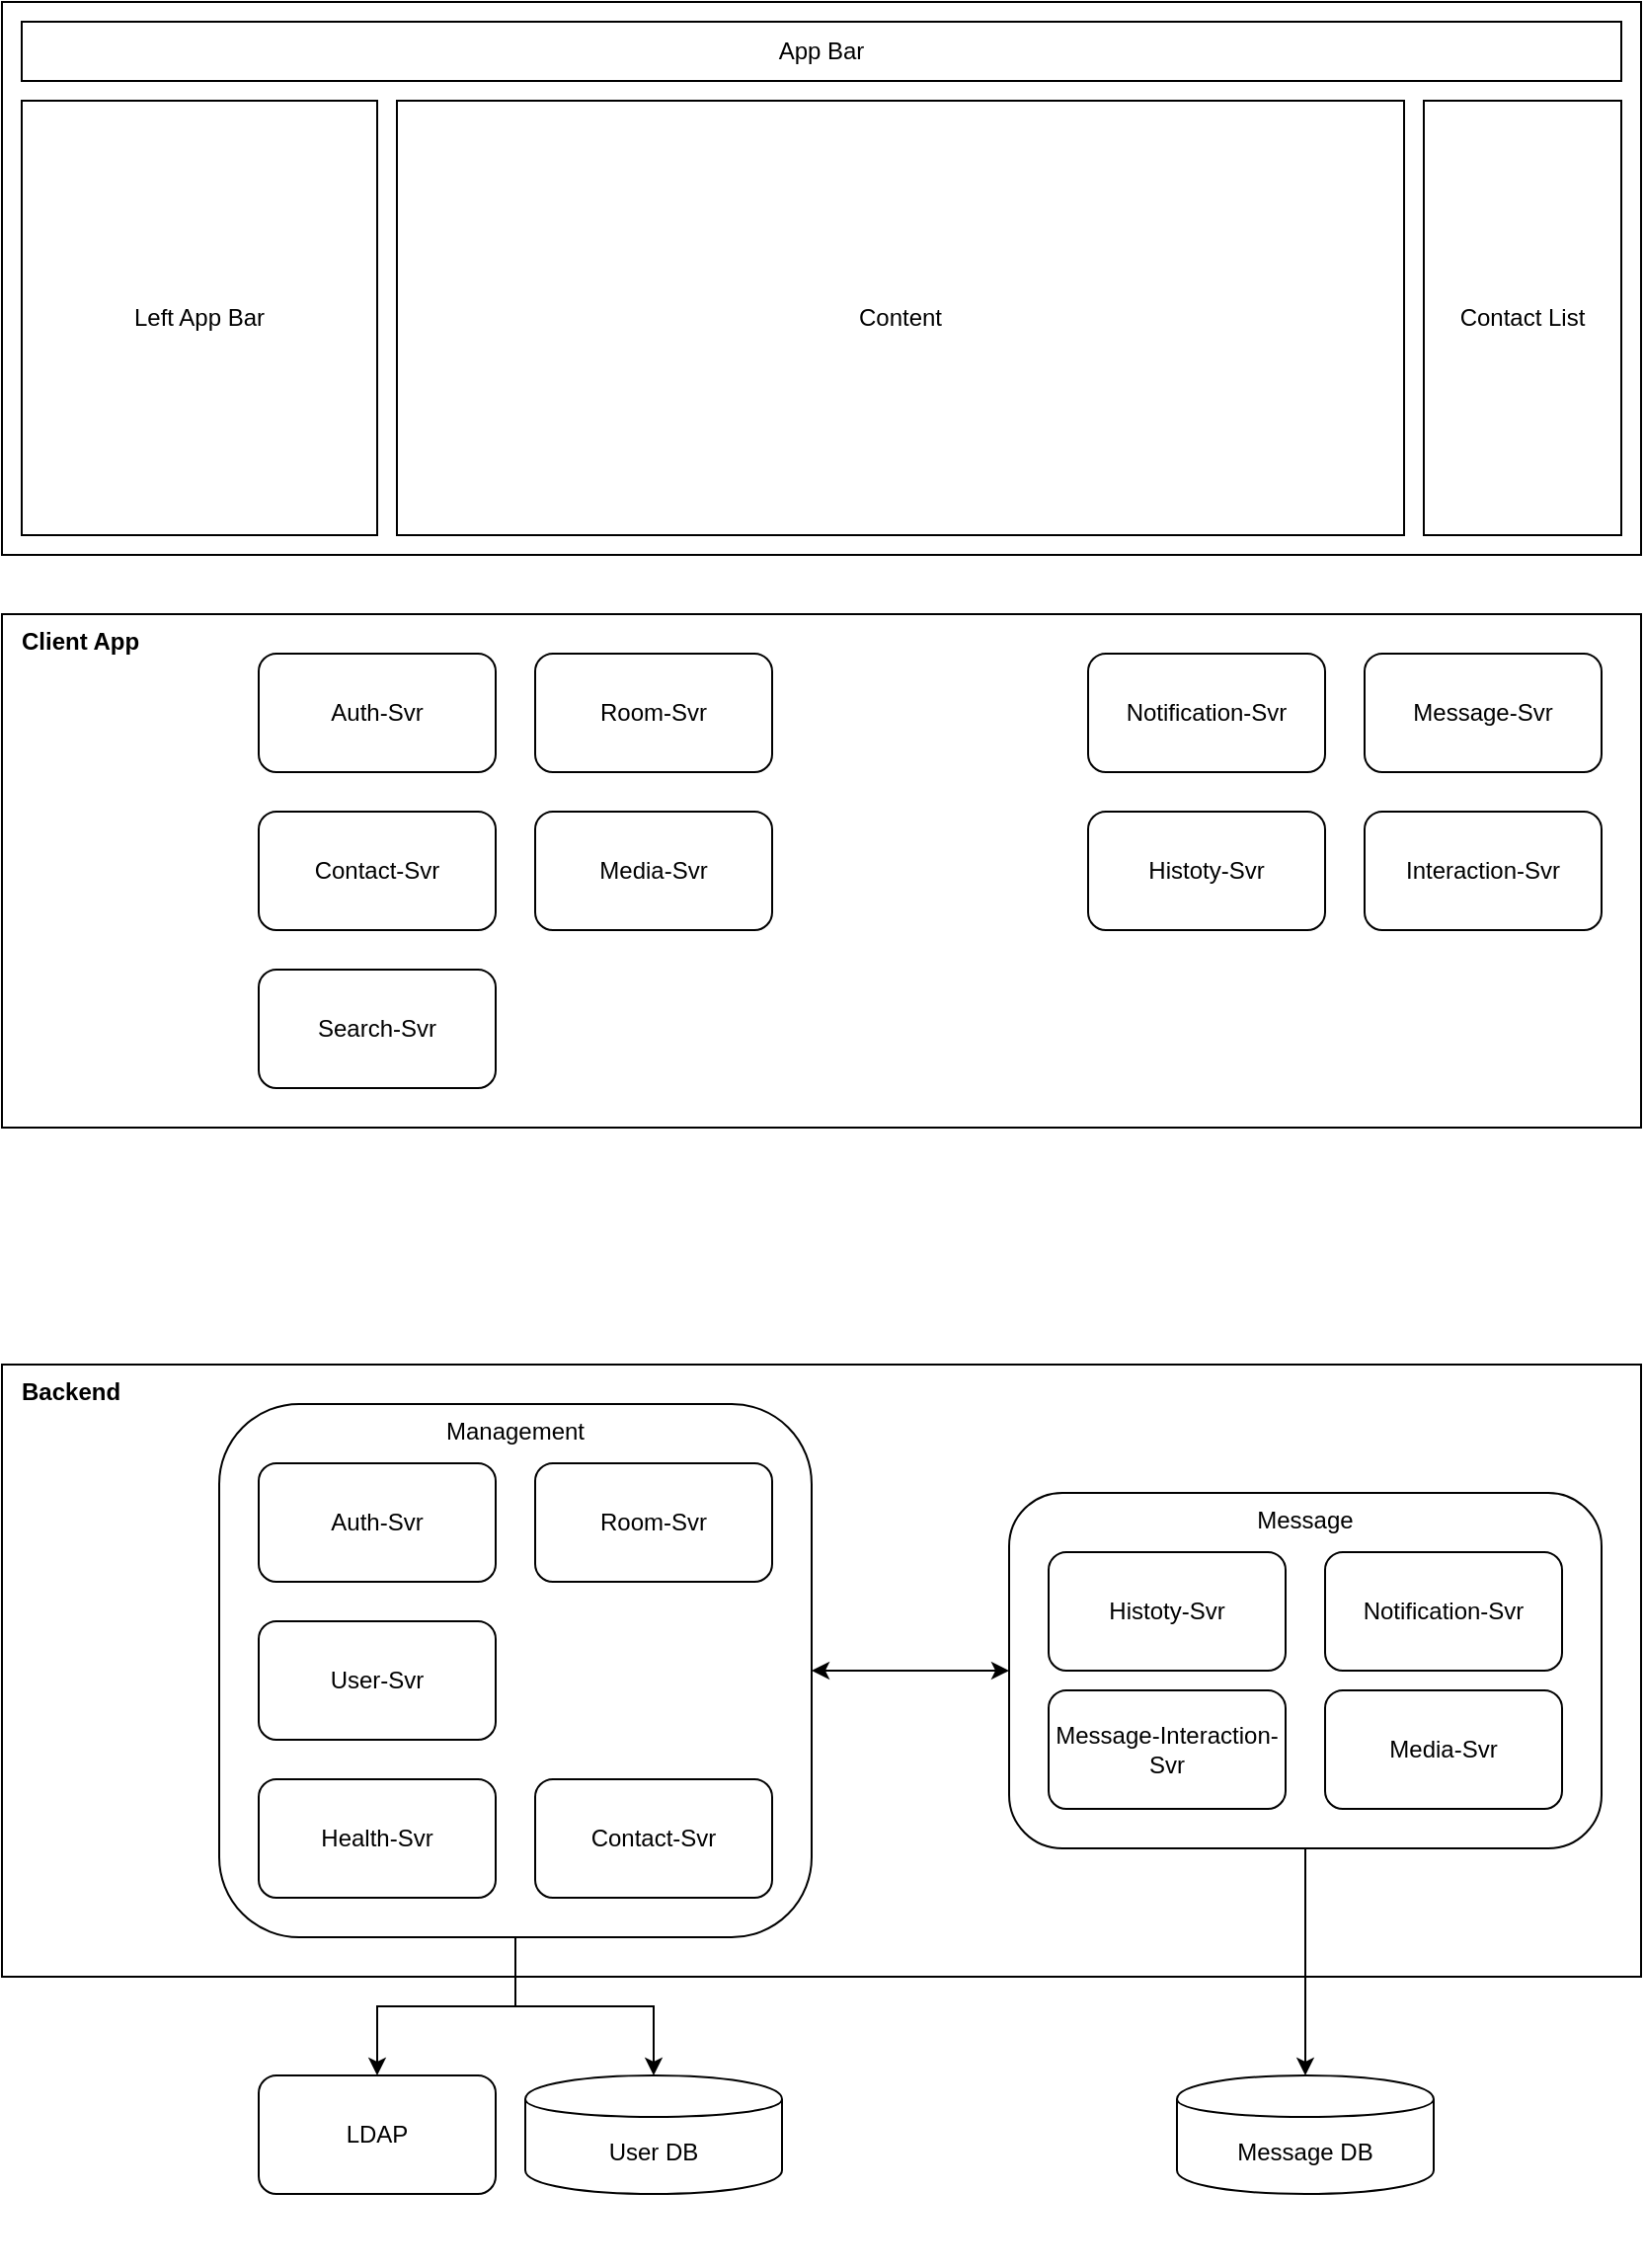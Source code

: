 <mxfile version="13.0.6" type="device" pages="2"><diagram id="_a7hXLP2tatX4rxFVsIF" name="Main"><mxGraphModel dx="1422" dy="804" grid="1" gridSize="10" guides="1" tooltips="1" connect="1" arrows="1" fold="1" page="1" pageScale="1" pageWidth="850" pageHeight="1100" math="0" shadow="0"><root><mxCell id="0"/><mxCell id="1" parent="0"/><mxCell id="Ts5UevPC8l38jzXJLDy1-42" value="Management" style="rounded=1;whiteSpace=wrap;html=1;fillColor=none;align=center;verticalAlign=top;" parent="1" vertex="1"><mxGeometry x="120" y="720" width="300" height="270" as="geometry"/></mxCell><mxCell id="Ts5UevPC8l38jzXJLDy1-14" value="Client App" style="rounded=0;whiteSpace=wrap;fillColor=none;align=left;labelBackgroundColor=none;labelBorderColor=none;html=1;verticalAlign=top;spacingLeft=8;fontStyle=1" parent="1" vertex="1"><mxGeometry x="10" y="320" width="830" height="260" as="geometry"/></mxCell><mxCell id="Ts5UevPC8l38jzXJLDy1-2" value="" style="rounded=0;whiteSpace=wrap;html=1;fillColor=none;" parent="1" vertex="1"><mxGeometry x="10" y="10" width="830" height="280" as="geometry"/></mxCell><mxCell id="Ts5UevPC8l38jzXJLDy1-3" value="App Bar" style="rounded=0;whiteSpace=wrap;html=1;fillColor=none;" parent="1" vertex="1"><mxGeometry x="20" y="20" width="810" height="30" as="geometry"/></mxCell><mxCell id="Ts5UevPC8l38jzXJLDy1-4" value="Left App Bar" style="rounded=0;whiteSpace=wrap;html=1;fillColor=none;" parent="1" vertex="1"><mxGeometry x="20" y="60" width="180" height="220" as="geometry"/></mxCell><mxCell id="Ts5UevPC8l38jzXJLDy1-5" value="Content" style="rounded=0;whiteSpace=wrap;html=1;fillColor=none;" parent="1" vertex="1"><mxGeometry x="210" y="60" width="510" height="220" as="geometry"/></mxCell><mxCell id="Ts5UevPC8l38jzXJLDy1-6" value="Contact List" style="rounded=0;whiteSpace=wrap;html=1;fillColor=none;" parent="1" vertex="1"><mxGeometry x="730" y="60" width="100" height="220" as="geometry"/></mxCell><mxCell id="Ts5UevPC8l38jzXJLDy1-7" value="Contact-Svr" style="rounded=1;whiteSpace=wrap;html=1;fillColor=none;" parent="1" vertex="1"><mxGeometry x="140" y="420" width="120" height="60" as="geometry"/></mxCell><mxCell id="Ts5UevPC8l38jzXJLDy1-8" value="Message-Svr" style="rounded=1;whiteSpace=wrap;html=1;fillColor=none;" parent="1" vertex="1"><mxGeometry x="700" y="340" width="120" height="60" as="geometry"/></mxCell><mxCell id="Ts5UevPC8l38jzXJLDy1-9" value="Search-Svr" style="rounded=1;whiteSpace=wrap;html=1;fillColor=none;" parent="1" vertex="1"><mxGeometry x="140" y="500" width="120" height="60" as="geometry"/></mxCell><mxCell id="Ts5UevPC8l38jzXJLDy1-10" value="Media-Svr" style="rounded=1;whiteSpace=wrap;html=1;fillColor=none;" parent="1" vertex="1"><mxGeometry x="280" y="420" width="120" height="60" as="geometry"/></mxCell><mxCell id="Ts5UevPC8l38jzXJLDy1-12" value="Interaction-Svr" style="rounded=1;whiteSpace=wrap;html=1;fillColor=none;" parent="1" vertex="1"><mxGeometry x="700" y="420" width="120" height="60" as="geometry"/></mxCell><mxCell id="Ts5UevPC8l38jzXJLDy1-13" value="Room-Svr" style="rounded=1;whiteSpace=wrap;html=1;fillColor=none;" parent="1" vertex="1"><mxGeometry x="280" y="340" width="120" height="60" as="geometry"/></mxCell><mxCell id="Ts5UevPC8l38jzXJLDy1-15" value="Backend" style="rounded=0;whiteSpace=wrap;html=1;fillColor=none;align=left;verticalAlign=top;spacingLeft=8;fontStyle=1" parent="1" vertex="1"><mxGeometry x="10" y="700" width="830" height="310" as="geometry"/></mxCell><mxCell id="Ts5UevPC8l38jzXJLDy1-16" value="Notification-Svr" style="rounded=1;whiteSpace=wrap;html=1;fillColor=none;" parent="1" vertex="1"><mxGeometry x="560" y="340" width="120" height="60" as="geometry"/></mxCell><mxCell id="Ts5UevPC8l38jzXJLDy1-17" value="Histoty-Svr" style="rounded=1;whiteSpace=wrap;html=1;fillColor=none;" parent="1" vertex="1"><mxGeometry x="560" y="420" width="120" height="60" as="geometry"/></mxCell><mxCell id="Ts5UevPC8l38jzXJLDy1-19" value="Auth-Svr" style="rounded=1;whiteSpace=wrap;html=1;fillColor=none;" parent="1" vertex="1"><mxGeometry x="140" y="750" width="120" height="60" as="geometry"/></mxCell><mxCell id="Ts5UevPC8l38jzXJLDy1-20" value="Auth-Svr" style="rounded=1;whiteSpace=wrap;html=1;fillColor=none;" parent="1" vertex="1"><mxGeometry x="140" y="340" width="120" height="60" as="geometry"/></mxCell><mxCell id="Ts5UevPC8l38jzXJLDy1-45" style="edgeStyle=orthogonalEdgeStyle;rounded=0;orthogonalLoop=1;jettySize=auto;html=1;" parent="1" source="Ts5UevPC8l38jzXJLDy1-21" target="Ts5UevPC8l38jzXJLDy1-33" edge="1"><mxGeometry relative="1" as="geometry"/></mxCell><mxCell id="Ts5UevPC8l38jzXJLDy1-21" value="Message" style="rounded=1;whiteSpace=wrap;html=1;fillColor=none;align=center;verticalAlign=top;" parent="1" vertex="1"><mxGeometry x="520" y="765" width="300" height="180" as="geometry"/></mxCell><mxCell id="Ts5UevPC8l38jzXJLDy1-22" value="Media-Svr" style="rounded=1;whiteSpace=wrap;html=1;fillColor=none;" parent="1" vertex="1"><mxGeometry x="680" y="865" width="120" height="60" as="geometry"/></mxCell><mxCell id="Ts5UevPC8l38jzXJLDy1-23" value="Message-Interaction-Svr" style="rounded=1;whiteSpace=wrap;html=1;fillColor=none;" parent="1" vertex="1"><mxGeometry x="540" y="865" width="120" height="60" as="geometry"/></mxCell><mxCell id="Ts5UevPC8l38jzXJLDy1-24" value="Notification-Svr" style="rounded=1;whiteSpace=wrap;html=1;fillColor=none;" parent="1" vertex="1"><mxGeometry x="680" y="795" width="120" height="60" as="geometry"/></mxCell><mxCell id="Ts5UevPC8l38jzXJLDy1-25" value="Histoty-Svr" style="rounded=1;whiteSpace=wrap;html=1;fillColor=none;" parent="1" vertex="1"><mxGeometry x="540" y="795" width="120" height="60" as="geometry"/></mxCell><mxCell id="Ts5UevPC8l38jzXJLDy1-26" value="Room-Svr" style="rounded=1;whiteSpace=wrap;html=1;fillColor=none;" parent="1" vertex="1"><mxGeometry x="280" y="750" width="120" height="60" as="geometry"/></mxCell><mxCell id="Ts5UevPC8l38jzXJLDy1-27" value="Contact-Svr" style="rounded=1;whiteSpace=wrap;html=1;fillColor=none;" parent="1" vertex="1"><mxGeometry x="280" y="910" width="120" height="60" as="geometry"/></mxCell><mxCell id="Ts5UevPC8l38jzXJLDy1-29" value="Health-Svr" style="rounded=1;whiteSpace=wrap;html=1;fillColor=none;" parent="1" vertex="1"><mxGeometry x="140" y="910" width="120" height="60" as="geometry"/></mxCell><mxCell id="Ts5UevPC8l38jzXJLDy1-30" value="LDAP" style="rounded=1;whiteSpace=wrap;html=1;labelBackgroundColor=none;fillColor=none;align=center;" parent="1" vertex="1"><mxGeometry x="140" y="1060" width="120" height="60" as="geometry"/></mxCell><mxCell id="Ts5UevPC8l38jzXJLDy1-32" value="User DB" style="shape=cylinder;whiteSpace=wrap;html=1;boundedLbl=1;backgroundOutline=1;labelBackgroundColor=none;fillColor=none;align=center;" parent="1" vertex="1"><mxGeometry x="275" y="1060" width="130" height="60" as="geometry"/></mxCell><mxCell id="Ts5UevPC8l38jzXJLDy1-33" value="Message DB" style="shape=cylinder;whiteSpace=wrap;html=1;boundedLbl=1;backgroundOutline=1;labelBackgroundColor=none;fillColor=none;align=center;" parent="1" vertex="1"><mxGeometry x="605" y="1060" width="130" height="60" as="geometry"/></mxCell><mxCell id="Ts5UevPC8l38jzXJLDy1-34" value="User-Svr" style="rounded=1;whiteSpace=wrap;html=1;fillColor=none;" parent="1" vertex="1"><mxGeometry x="140" y="830" width="120" height="60" as="geometry"/></mxCell><mxCell id="Ts5UevPC8l38jzXJLDy1-39" value="" style="shape=image;verticalLabelPosition=bottom;labelBackgroundColor=#ffffff;verticalAlign=top;aspect=fixed;imageAspect=0;image=https://www.vectorlogo.zone/logos/redis/redis-icon.svg;" parent="1" vertex="1"><mxGeometry x="393" y="1080" width="64" height="64" as="geometry"/></mxCell><mxCell id="Ts5UevPC8l38jzXJLDy1-41" value="" style="shape=image;verticalLabelPosition=bottom;labelBackgroundColor=#ffffff;verticalAlign=top;aspect=fixed;imageAspect=0;image=https://seeklogo.com/images/S/sqlite-logo-5E9F462E6A-seeklogo.com.png;" parent="1" vertex="1"><mxGeometry x="720" y="1107.61" width="110" height="48.77" as="geometry"/></mxCell><mxCell id="Ts5UevPC8l38jzXJLDy1-43" style="edgeStyle=orthogonalEdgeStyle;rounded=0;orthogonalLoop=1;jettySize=auto;html=1;entryX=0.5;entryY=0;entryDx=0;entryDy=0;" parent="1" source="Ts5UevPC8l38jzXJLDy1-42" target="Ts5UevPC8l38jzXJLDy1-30" edge="1"><mxGeometry relative="1" as="geometry"/></mxCell><mxCell id="Ts5UevPC8l38jzXJLDy1-44" style="edgeStyle=orthogonalEdgeStyle;rounded=0;orthogonalLoop=1;jettySize=auto;html=1;" parent="1" source="Ts5UevPC8l38jzXJLDy1-42" target="Ts5UevPC8l38jzXJLDy1-32" edge="1"><mxGeometry relative="1" as="geometry"/></mxCell><mxCell id="Ts5UevPC8l38jzXJLDy1-46" style="edgeStyle=orthogonalEdgeStyle;rounded=0;orthogonalLoop=1;jettySize=auto;html=1;entryX=0;entryY=0.5;entryDx=0;entryDy=0;startArrow=classic;startFill=1;" parent="1" source="Ts5UevPC8l38jzXJLDy1-42" target="Ts5UevPC8l38jzXJLDy1-21" edge="1"><mxGeometry relative="1" as="geometry"/></mxCell><mxCell id="kasoSKM25OEq6BbwSb2g-1" value="" style="shape=image;verticalLabelPosition=bottom;labelBackgroundColor=#ffffff;verticalAlign=top;aspect=fixed;imageAspect=0;image=https://seeklogo.com/images/S/sqlite-logo-5E9F462E6A-seeklogo.com.png;" parent="1" vertex="1"><mxGeometry x="550" y="470.0" width="110" height="48.77" as="geometry"/></mxCell></root></mxGraphModel></diagram><diagram id="2CK3D8UQCAi41nRPj2Kq" name="Data flow"><mxGraphModel dx="2272" dy="1904" grid="1" gridSize="10" guides="1" tooltips="1" connect="1" arrows="1" fold="1" page="1" pageScale="1" pageWidth="850" pageHeight="1100" math="0" shadow="0"><root><mxCell id="EHsfcSJNK3Fd1EbishBU-0"/><mxCell id="EHsfcSJNK3Fd1EbishBU-1" parent="EHsfcSJNK3Fd1EbishBU-0"/><mxCell id="pKs5rZGvRDPrrp2EG2wU-42" style="edgeStyle=orthogonalEdgeStyle;rounded=0;orthogonalLoop=1;jettySize=auto;html=1;startArrow=block;startFill=1;endArrow=none;endFill=0;fillColor=#f0a30a;strokeColor=#BD7000;" parent="EHsfcSJNK3Fd1EbishBU-1" edge="1"><mxGeometry relative="1" as="geometry"><Array as="points"><mxPoint x="665" y="981"/></Array><mxPoint x="665" y="489" as="sourcePoint"/><mxPoint x="665" y="781" as="targetPoint"/></mxGeometry></mxCell><mxCell id="pKs5rZGvRDPrrp2EG2wU-18" value="Broker" style="rounded=1;whiteSpace=wrap;html=1;labelBackgroundColor=none;fillColor=#b1ddf0;align=center;strokeColor=#10739e;" parent="EHsfcSJNK3Fd1EbishBU-1" vertex="1"><mxGeometry x="44.5" y="970" width="765.5" height="28" as="geometry"/></mxCell><mxCell id="h4BmezKvPOSGFqEBP3sI-0" style="edgeStyle=orthogonalEdgeStyle;rounded=0;orthogonalLoop=1;jettySize=auto;html=1;entryX=0.25;entryY=0;entryDx=0;entryDy=0;startArrow=classic;startFill=1;exitX=0.5;exitY=1;exitDx=0;exitDy=0;fillColor=#f0a30a;strokeColor=#006600;" parent="EHsfcSJNK3Fd1EbishBU-1" source="EHsfcSJNK3Fd1EbishBU-2" target="EHsfcSJNK3Fd1EbishBU-4" edge="1"><mxGeometry relative="1" as="geometry"><Array as="points"><mxPoint x="140" y="160"/><mxPoint x="230" y="160"/></Array></mxGeometry></mxCell><mxCell id="EHsfcSJNK3Fd1EbishBU-2" value="Client A" style="rounded=1;whiteSpace=wrap;html=1;labelBackgroundColor=none;fillColor=#fff2cc;align=center;strokeColor=#d6b656;" parent="EHsfcSJNK3Fd1EbishBU-1" vertex="1"><mxGeometry x="80" y="-20" width="120" height="60" as="geometry"/></mxCell><mxCell id="EHsfcSJNK3Fd1EbishBU-3" value="" style="shape=link;html=1;startArrow=classic;startFill=1;strokeColor=#0000FF;" parent="EHsfcSJNK3Fd1EbishBU-1" edge="1"><mxGeometry width="50" height="50" relative="1" as="geometry"><mxPoint x="-80" y="117" as="sourcePoint"/><mxPoint x="920" y="117" as="targetPoint"/></mxGeometry></mxCell><mxCell id="h4BmezKvPOSGFqEBP3sI-13" style="edgeStyle=orthogonalEdgeStyle;rounded=0;orthogonalLoop=1;jettySize=auto;html=1;entryX=0.25;entryY=0;entryDx=0;entryDy=0;startArrow=block;startFill=1;exitX=0.75;exitY=1;exitDx=0;exitDy=0;dashed=1;" parent="EHsfcSJNK3Fd1EbishBU-1" source="EHsfcSJNK3Fd1EbishBU-4" target="h4BmezKvPOSGFqEBP3sI-3" edge="1"><mxGeometry relative="1" as="geometry"><mxPoint x="610" y="300" as="targetPoint"/><Array as="points"/></mxGeometry></mxCell><mxCell id="EHsfcSJNK3Fd1EbishBU-4" value="Gateway (load balancing)" style="rounded=1;whiteSpace=wrap;html=1;labelBackgroundColor=none;fillColor=#e1d5e7;align=center;strokeColor=#9673a6;" parent="EHsfcSJNK3Fd1EbishBU-1" vertex="1"><mxGeometry x="40" y="190" width="760" height="28" as="geometry"/></mxCell><mxCell id="EHsfcSJNK3Fd1EbishBU-5" value="" style="endArrow=none;html=1;entryX=0;entryY=0.5;entryDx=0;entryDy=0;" parent="EHsfcSJNK3Fd1EbishBU-1" target="brmWjT8Eq5dQ2n3Henzf-52" edge="1"><mxGeometry width="50" height="50" relative="1" as="geometry"><mxPoint x="-80" y="280" as="sourcePoint"/><mxPoint x="320" y="280" as="targetPoint"/></mxGeometry></mxCell><mxCell id="h4BmezKvPOSGFqEBP3sI-2" value="" style="endArrow=none;html=1;exitX=1;exitY=0.5;exitDx=0;exitDy=0;" parent="EHsfcSJNK3Fd1EbishBU-1" source="brmWjT8Eq5dQ2n3Henzf-52" edge="1"><mxGeometry width="50" height="50" relative="1" as="geometry"><mxPoint x="400" y="280" as="sourcePoint"/><mxPoint x="920" y="280" as="targetPoint"/></mxGeometry></mxCell><mxCell id="pKs5rZGvRDPrrp2EG2wU-36" style="edgeStyle=orthogonalEdgeStyle;rounded=0;orthogonalLoop=1;jettySize=auto;html=1;entryX=0.5;entryY=0;entryDx=0;entryDy=0;startArrow=none;startFill=0;dashed=1;exitX=1;exitY=0.5;exitDx=0;exitDy=0;" parent="EHsfcSJNK3Fd1EbishBU-1" source="h4BmezKvPOSGFqEBP3sI-3" target="pKs5rZGvRDPrrp2EG2wU-35" edge="1"><mxGeometry relative="1" as="geometry"><Array as="points"><mxPoint x="807" y="345"/><mxPoint x="807" y="560"/></Array></mxGeometry></mxCell><mxCell id="h4BmezKvPOSGFqEBP3sI-3" value="User-Service" style="rounded=1;whiteSpace=wrap;html=1;labelBackgroundColor=none;fillColor=#f5f5f5;align=center;spacingTop=5;verticalAlign=top;strokeColor=#666666;fontColor=#333333;" parent="EHsfcSJNK3Fd1EbishBU-1" vertex="1"><mxGeometry x="555" y="320" width="220" height="50" as="geometry"/></mxCell><mxCell id="h4BmezKvPOSGFqEBP3sI-5" value="Node n" style="text;html=1;strokeColor=none;fillColor=none;align=center;verticalAlign=middle;whiteSpace=wrap;rounded=0;labelBackgroundColor=none;" parent="EHsfcSJNK3Fd1EbishBU-1" vertex="1"><mxGeometry x="20" y="260" width="70" height="20" as="geometry"/></mxCell><mxCell id="h4BmezKvPOSGFqEBP3sI-6" value="Node n+" style="text;html=1;strokeColor=none;fillColor=none;align=center;verticalAlign=middle;whiteSpace=wrap;rounded=0;labelBackgroundColor=none;" parent="EHsfcSJNK3Fd1EbishBU-1" vertex="1"><mxGeometry x="770" y="260" width="70" height="20" as="geometry"/></mxCell><mxCell id="h4BmezKvPOSGFqEBP3sI-7" value="" style="shape=note;whiteSpace=wrap;html=1;backgroundOutline=1;darkOpacity=0.05;dashed=1;labelBackgroundColor=none;fillColor=#f5f5f5;align=center;strokeColor=#666666;fontColor=#333333;size=7;" parent="EHsfcSJNK3Fd1EbishBU-1" vertex="1"><mxGeometry x="110" y="66" width="16" height="20" as="geometry"/></mxCell><mxCell id="h4BmezKvPOSGFqEBP3sI-12" style="edgeStyle=orthogonalEdgeStyle;rounded=0;orthogonalLoop=1;jettySize=auto;html=1;entryX=0.75;entryY=0;entryDx=0;entryDy=0;startArrow=block;startFill=1;exitX=0.25;exitY=1;exitDx=0;exitDy=0;dashed=1;" parent="EHsfcSJNK3Fd1EbishBU-1" source="h4BmezKvPOSGFqEBP3sI-11" target="EHsfcSJNK3Fd1EbishBU-4" edge="1"><mxGeometry relative="1" as="geometry"><Array as="points"><mxPoint x="665" y="160"/><mxPoint x="610" y="160"/></Array></mxGeometry></mxCell><mxCell id="3OBj_JGvAzmB1DhIBYjW-18" style="edgeStyle=orthogonalEdgeStyle;rounded=0;orthogonalLoop=1;jettySize=auto;html=1;strokeColor=#FF00FF;startArrow=classic;startFill=1;" edge="1" parent="EHsfcSJNK3Fd1EbishBU-1"><mxGeometry relative="1" as="geometry"><mxPoint x="635" y="1" as="sourcePoint"/><mxPoint x="523" y="191" as="targetPoint"/><Array as="points"><mxPoint x="523" y="1"/></Array></mxGeometry></mxCell><mxCell id="h4BmezKvPOSGFqEBP3sI-11" value="Client B" style="rounded=1;whiteSpace=wrap;html=1;labelBackgroundColor=none;fillColor=#ffe6cc;align=center;strokeColor=#d79b00;" parent="EHsfcSJNK3Fd1EbishBU-1" vertex="1"><mxGeometry x="635" y="-20" width="120" height="60" as="geometry"/></mxCell><mxCell id="h4BmezKvPOSGFqEBP3sI-14" value="Post message to Client B" style="text;html=1;strokeColor=none;fillColor=none;align=center;verticalAlign=middle;whiteSpace=wrap;rounded=0;labelBackgroundColor=none;" parent="EHsfcSJNK3Fd1EbishBU-1" vertex="1"><mxGeometry x="150" y="66" width="144.5" height="20" as="geometry"/></mxCell><mxCell id="pKs5rZGvRDPrrp2EG2wU-26" style="edgeStyle=orthogonalEdgeStyle;rounded=0;orthogonalLoop=1;jettySize=auto;html=1;startArrow=classic;startFill=1;exitX=0.25;exitY=1;exitDx=0;exitDy=0;entryX=0;entryY=0.5;entryDx=0;entryDy=0;strokeColor=#006600;" parent="EHsfcSJNK3Fd1EbishBU-1" source="p74cBZeoChYfUi6wFN_Y-0" target="brmWjT8Eq5dQ2n3Henzf-13" edge="1"><mxGeometry relative="1" as="geometry"><Array as="points"><mxPoint x="66" y="1120"/></Array><mxPoint x="50" y="790" as="sourcePoint"/></mxGeometry></mxCell><mxCell id="brmWjT8Eq5dQ2n3Henzf-17" style="edgeStyle=orthogonalEdgeStyle;rounded=0;orthogonalLoop=1;jettySize=auto;html=1;startArrow=classic;startFill=1;dashed=1;" parent="EHsfcSJNK3Fd1EbishBU-1" source="brmWjT8Eq5dQ2n3Henzf-13" target="brmWjT8Eq5dQ2n3Henzf-16" edge="1"><mxGeometry relative="1" as="geometry"/></mxCell><mxCell id="brmWjT8Eq5dQ2n3Henzf-13" value="" style="shape=cylinder;whiteSpace=wrap;html=1;boundedLbl=1;backgroundOutline=1;labelBackgroundColor=none;fillColor=#FFCCCC;align=center;" parent="EHsfcSJNK3Fd1EbishBU-1" vertex="1"><mxGeometry x="110" y="1080" width="60" height="80" as="geometry"/></mxCell><mxCell id="brmWjT8Eq5dQ2n3Henzf-16" value="" style="shape=cylinder;whiteSpace=wrap;html=1;boundedLbl=1;backgroundOutline=1;labelBackgroundColor=none;fillColor=#FFCCCC;align=center;" parent="EHsfcSJNK3Fd1EbishBU-1" vertex="1"><mxGeometry x="730" y="1080" width="60" height="80" as="geometry"/></mxCell><mxCell id="brmWjT8Eq5dQ2n3Henzf-19" value="Peplication" style="text;html=1;strokeColor=none;fillColor=none;align=center;verticalAlign=middle;whiteSpace=wrap;rounded=0;labelBackgroundColor=none;" parent="EHsfcSJNK3Fd1EbishBU-1" vertex="1"><mxGeometry x="430" y="1130" width="40" height="20" as="geometry"/></mxCell><mxCell id="brmWjT8Eq5dQ2n3Henzf-21" value="REST API" style="text;html=1;strokeColor=none;fillColor=none;align=center;verticalAlign=middle;whiteSpace=wrap;rounded=0;labelBackgroundColor=none;" parent="EHsfcSJNK3Fd1EbishBU-1" vertex="1"><mxGeometry x="150" y="330" width="60" height="20" as="geometry"/></mxCell><mxCell id="brmWjT8Eq5dQ2n3Henzf-31" value="Connect to WS" style="text;html=1;strokeColor=none;fillColor=none;align=center;verticalAlign=middle;whiteSpace=wrap;rounded=0;labelBackgroundColor=none;" parent="EHsfcSJNK3Fd1EbishBU-1" vertex="1"><mxGeometry x="570" y="66" width="90" height="20" as="geometry"/></mxCell><mxCell id="brmWjT8Eq5dQ2n3Henzf-52" value="Scalable" style="text;html=1;strokeColor=none;fillColor=none;align=center;verticalAlign=middle;whiteSpace=wrap;rounded=0;labelBackgroundColor=none;rotation=0;" parent="EHsfcSJNK3Fd1EbishBU-1" vertex="1"><mxGeometry x="320" y="270" width="70" height="20" as="geometry"/></mxCell><mxCell id="pKs5rZGvRDPrrp2EG2wU-8" value="" style="shape=note;whiteSpace=wrap;html=1;backgroundOutline=1;darkOpacity=0.05;labelBackgroundColor=none;fillColor=#f5f5f5;align=center;strokeColor=#666666;fontColor=#333333;size=7;" parent="EHsfcSJNK3Fd1EbishBU-1" vertex="1"><mxGeometry x="684" y="1080" width="16" height="20" as="geometry"/></mxCell><mxCell id="pKs5rZGvRDPrrp2EG2wU-9" value="" style="shape=note;whiteSpace=wrap;html=1;backgroundOutline=1;darkOpacity=0.05;labelBackgroundColor=none;fillColor=#f5f5f5;align=center;strokeColor=#666666;fontColor=#333333;size=7;" parent="EHsfcSJNK3Fd1EbishBU-1" vertex="1"><mxGeometry x="694" y="1090" width="16" height="20" as="geometry"/></mxCell><mxCell id="pKs5rZGvRDPrrp2EG2wU-13" value="Receive&amp;nbsp; message from Bus" style="text;html=1;strokeColor=none;fillColor=none;align=center;verticalAlign=middle;whiteSpace=wrap;rounded=0;labelBackgroundColor=none;rotation=-90;" parent="EHsfcSJNK3Fd1EbishBU-1" vertex="1"><mxGeometry x="605" y="860" width="160" height="20" as="geometry"/></mxCell><mxCell id="pKs5rZGvRDPrrp2EG2wU-15" value="Sync" style="text;html=1;strokeColor=none;fillColor=none;align=center;verticalAlign=middle;whiteSpace=wrap;rounded=0;labelBackgroundColor=none;" parent="EHsfcSJNK3Fd1EbishBU-1" vertex="1"><mxGeometry x="644" y="1090" width="40" height="20" as="geometry"/></mxCell><mxCell id="pKs5rZGvRDPrrp2EG2wU-17" style="edgeStyle=orthogonalEdgeStyle;rounded=0;orthogonalLoop=1;jettySize=auto;html=1;startArrow=classic;startFill=1;exitX=0.25;exitY=1;exitDx=0;exitDy=0;entryX=0.5;entryY=0;entryDx=0;entryDy=0;fillColor=#f0a30a;strokeColor=#BD7000;" parent="EHsfcSJNK3Fd1EbishBU-1" source="EHsfcSJNK3Fd1EbishBU-4" target="p74cBZeoChYfUi6wFN_Y-0" edge="1"><mxGeometry relative="1" as="geometry"><Array as="points"><mxPoint x="230" y="260"/><mxPoint x="130" y="260"/></Array><mxPoint x="230.0" y="238" as="sourcePoint"/><mxPoint x="140" y="490" as="targetPoint"/></mxGeometry></mxCell><mxCell id="pKs5rZGvRDPrrp2EG2wU-27" value="Store message to DB" style="text;html=1;strokeColor=none;fillColor=none;align=center;verticalAlign=middle;whiteSpace=wrap;rounded=0;labelBackgroundColor=none;rotation=-90;" parent="EHsfcSJNK3Fd1EbishBU-1" vertex="1"><mxGeometry x="-20" y="730" width="130" height="20" as="geometry"/></mxCell><mxCell id="pKs5rZGvRDPrrp2EG2wU-33" value="Inform online status" style="text;html=1;strokeColor=none;fillColor=none;align=center;verticalAlign=middle;whiteSpace=wrap;rounded=0;labelBackgroundColor=none;rotation=-90;" parent="EHsfcSJNK3Fd1EbishBU-1" vertex="1"><mxGeometry x="765" y="480" width="125" height="20" as="geometry"/></mxCell><mxCell id="pKs5rZGvRDPrrp2EG2wU-47" style="edgeStyle=orthogonalEdgeStyle;rounded=0;orthogonalLoop=1;jettySize=auto;html=1;startArrow=none;startFill=0;endArrow=classic;endFill=1;exitX=0.75;exitY=0;exitDx=0;exitDy=0;fillColor=#f0a30a;strokeColor=#BD7000;" parent="EHsfcSJNK3Fd1EbishBU-1" target="h4BmezKvPOSGFqEBP3sI-11" edge="1"><mxGeometry relative="1" as="geometry"><mxPoint x="695" y="467" as="sourcePoint"/></mxGeometry></mxCell><mxCell id="3OBj_JGvAzmB1DhIBYjW-1" value="Broadcast conversation event" style="text;html=1;strokeColor=none;fillColor=none;align=center;verticalAlign=middle;whiteSpace=wrap;rounded=0;labelBackgroundColor=none;rotation=-90;" vertex="1" parent="EHsfcSJNK3Fd1EbishBU-1"><mxGeometry x="25" y="740" width="180" height="20" as="geometry"/></mxCell><mxCell id="3OBj_JGvAzmB1DhIBYjW-3" value="" style="group" vertex="1" connectable="0" parent="EHsfcSJNK3Fd1EbishBU-1"><mxGeometry x="1" y="380" width="259" height="250" as="geometry"/></mxCell><mxCell id="p74cBZeoChYfUi6wFN_Y-0" value="Mesage-Service" style="rounded=1;whiteSpace=wrap;html=1;labelBackgroundColor=none;fillColor=#fff2cc;align=center;strokeColor=#d6b656;verticalAlign=top;spacingTop=10;" parent="3OBj_JGvAzmB1DhIBYjW-3" vertex="1"><mxGeometry width="259" height="250" as="geometry"/></mxCell><mxCell id="3OBj_JGvAzmB1DhIBYjW-2" value="" style="group" vertex="1" connectable="0" parent="3OBj_JGvAzmB1DhIBYjW-3"><mxGeometry x="35" y="60" width="190" height="160" as="geometry"/></mxCell><mxCell id="pKs5rZGvRDPrrp2EG2wU-16" value="Processor" style="rounded=1;whiteSpace=wrap;html=1;labelBackgroundColor=none;fillColor=none;align=center;verticalAlign=top;spacingBottom=15;spacingLeft=0;spacingTop=5;arcSize=6;" parent="3OBj_JGvAzmB1DhIBYjW-2" vertex="1"><mxGeometry width="190" height="160" as="geometry"/></mxCell><mxCell id="brmWjT8Eq5dQ2n3Henzf-0" value="Media-Processor" style="rounded=1;whiteSpace=wrap;html=1;labelBackgroundColor=none;fillColor=#ffff88;align=center;strokeColor=#36393d;" parent="3OBj_JGvAzmB1DhIBYjW-2" vertex="1"><mxGeometry x="43.182" y="34.003" width="103.636" height="32" as="geometry"/></mxCell><mxCell id="brmWjT8Eq5dQ2n3Henzf-2" value="Text-Processor" style="rounded=1;whiteSpace=wrap;html=1;labelBackgroundColor=none;fillColor=#ffff88;align=center;strokeColor=#36393d;" parent="3OBj_JGvAzmB1DhIBYjW-2" vertex="1"><mxGeometry x="43.614" y="98" width="103.636" height="32" as="geometry"/></mxCell><mxCell id="brmWjT8Eq5dQ2n3Henzf-3" style="edgeStyle=orthogonalEdgeStyle;rounded=0;orthogonalLoop=1;jettySize=auto;html=1;entryX=0.5;entryY=0;entryDx=0;entryDy=0;startArrow=none;startFill=0;" parent="3OBj_JGvAzmB1DhIBYjW-2" source="brmWjT8Eq5dQ2n3Henzf-0" target="brmWjT8Eq5dQ2n3Henzf-2" edge="1"><mxGeometry relative="1" as="geometry"/></mxCell><mxCell id="3OBj_JGvAzmB1DhIBYjW-8" style="edgeStyle=orthogonalEdgeStyle;rounded=0;orthogonalLoop=1;jettySize=auto;html=1;entryX=0.5;entryY=0;entryDx=0;entryDy=0;exitX=0.75;exitY=1;exitDx=0;exitDy=0;" edge="1" parent="EHsfcSJNK3Fd1EbishBU-1" source="3OBj_JGvAzmB1DhIBYjW-4" target="brmWjT8Eq5dQ2n3Henzf-13"><mxGeometry relative="1" as="geometry"><Array as="points"><mxPoint x="294" y="1040"/><mxPoint x="140" y="1040"/></Array></mxGeometry></mxCell><mxCell id="3OBj_JGvAzmB1DhIBYjW-10" style="edgeStyle=orthogonalEdgeStyle;rounded=0;orthogonalLoop=1;jettySize=auto;html=1;entryX=0.5;entryY=0;entryDx=0;entryDy=0;strokeColor=#BD7000;exitX=1;exitY=0.5;exitDx=0;exitDy=0;" edge="1" parent="EHsfcSJNK3Fd1EbishBU-1" source="3OBj_JGvAzmB1DhIBYjW-4" target="pKs5rZGvRDPrrp2EG2wU-18"><mxGeometry relative="1" as="geometry"/></mxCell><mxCell id="3OBj_JGvAzmB1DhIBYjW-4" value="Message-Queue-Service" style="rounded=1;whiteSpace=wrap;html=1;labelBackgroundColor=none;fillColor=#f5f5f5;align=center;verticalAlign=middle;spacingBottom=15;arcSize=7;spacingTop=5;strokeColor=#666666;fontColor=#333333;" vertex="1" parent="EHsfcSJNK3Fd1EbishBU-1"><mxGeometry x="165" y="700" width="172" height="60" as="geometry"/></mxCell><mxCell id="3OBj_JGvAzmB1DhIBYjW-6" style="edgeStyle=orthogonalEdgeStyle;rounded=0;orthogonalLoop=1;jettySize=auto;html=1;exitX=0.75;exitY=1;exitDx=0;exitDy=0;entryX=0.5;entryY=0;entryDx=0;entryDy=0;strokeColor=#BD7000;" edge="1" parent="EHsfcSJNK3Fd1EbishBU-1" source="p74cBZeoChYfUi6wFN_Y-0" target="3OBj_JGvAzmB1DhIBYjW-4"><mxGeometry relative="1" as="geometry"><Array as="points"><mxPoint x="195" y="670"/><mxPoint x="251" y="670"/></Array></mxGeometry></mxCell><mxCell id="3OBj_JGvAzmB1DhIBYjW-7" value="Store notification to User-Queue" style="text;html=1;strokeColor=none;fillColor=none;align=center;verticalAlign=middle;whiteSpace=wrap;rounded=0;labelBackgroundColor=none;rotation=-90;" vertex="1" parent="EHsfcSJNK3Fd1EbishBU-1"><mxGeometry x="180" y="860" width="180" height="20" as="geometry"/></mxCell><mxCell id="3OBj_JGvAzmB1DhIBYjW-9" style="edgeStyle=orthogonalEdgeStyle;rounded=0;orthogonalLoop=1;jettySize=auto;html=1;strokeColor=#0000FF;" edge="1" parent="EHsfcSJNK3Fd1EbishBU-1" source="p74cBZeoChYfUi6wFN_Y-0"><mxGeometry relative="1" as="geometry"><mxPoint x="130.5" y="971" as="targetPoint"/></mxGeometry></mxCell><mxCell id="3OBj_JGvAzmB1DhIBYjW-11" value="Broadcast message event" style="text;html=1;strokeColor=none;fillColor=none;align=center;verticalAlign=middle;whiteSpace=wrap;rounded=0;labelBackgroundColor=none;rotation=-90;" vertex="1" parent="EHsfcSJNK3Fd1EbishBU-1"><mxGeometry x="330" y="860" width="160" height="20" as="geometry"/></mxCell><mxCell id="3OBj_JGvAzmB1DhIBYjW-12" value="Call" style="text;html=1;strokeColor=none;fillColor=none;align=center;verticalAlign=middle;whiteSpace=wrap;rounded=0;labelBackgroundColor=none;rotation=0;" vertex="1" parent="EHsfcSJNK3Fd1EbishBU-1"><mxGeometry x="210" y="640" width="50" height="20" as="geometry"/></mxCell><mxCell id="3OBj_JGvAzmB1DhIBYjW-14" value="" style="group" vertex="1" connectable="0" parent="EHsfcSJNK3Fd1EbishBU-1"><mxGeometry x="730" y="600" width="153" height="110" as="geometry"/></mxCell><mxCell id="pKs5rZGvRDPrrp2EG2wU-35" value="Live-Service" style="rounded=1;whiteSpace=wrap;html=1;labelBackgroundColor=none;fillColor=#dae8fc;align=center;verticalAlign=top;spacingBottom=15;spacingLeft=0;spacingTop=5;arcSize=6;strokeColor=#6c8ebf;" parent="3OBj_JGvAzmB1DhIBYjW-14" vertex="1"><mxGeometry width="153" height="110" as="geometry"/></mxCell><mxCell id="pKs5rZGvRDPrrp2EG2wU-37" value="Online-Status" style="rounded=1;whiteSpace=wrap;html=1;labelBackgroundColor=none;fillColor=#ffff88;align=center;strokeColor=#36393d;" parent="3OBj_JGvAzmB1DhIBYjW-14" vertex="1"><mxGeometry x="17" y="46" width="119.09" height="46" as="geometry"/></mxCell><mxCell id="3OBj_JGvAzmB1DhIBYjW-24" style="edgeStyle=orthogonalEdgeStyle;rounded=0;orthogonalLoop=1;jettySize=auto;html=1;exitX=0.75;exitY=0;exitDx=0;exitDy=0;entryX=0.75;entryY=1;entryDx=0;entryDy=0;dashed=1;startArrow=none;startFill=0;strokeColor=#FF0000;" edge="1" parent="EHsfcSJNK3Fd1EbishBU-1" source="brmWjT8Eq5dQ2n3Henzf-38" target="h4BmezKvPOSGFqEBP3sI-11"><mxGeometry relative="1" as="geometry"><Array as="points"><mxPoint x="725" y="430"/></Array></mxGeometry></mxCell><mxCell id="brmWjT8Eq5dQ2n3Henzf-38" value="Socket-Service" style="rounded=1;whiteSpace=wrap;html=1;labelBackgroundColor=none;fillColor=#d5e8d4;align=center;verticalAlign=middle;spacingBottom=15;arcSize=7;spacingTop=5;strokeColor=#82b366;" parent="EHsfcSJNK3Fd1EbishBU-1" vertex="1"><mxGeometry x="620" y="430" width="154" height="60" as="geometry"/></mxCell><mxCell id="3OBj_JGvAzmB1DhIBYjW-21" style="edgeStyle=orthogonalEdgeStyle;rounded=0;orthogonalLoop=1;jettySize=auto;html=1;entryX=0.5;entryY=0;entryDx=0;entryDy=0;strokeColor=#FF00FF;startArrow=classic;startFill=1;" edge="1" parent="EHsfcSJNK3Fd1EbishBU-1" source="3OBj_JGvAzmB1DhIBYjW-17" target="brmWjT8Eq5dQ2n3Henzf-16"><mxGeometry relative="1" as="geometry"><Array as="points"><mxPoint x="525" y="1040"/><mxPoint x="760" y="1040"/></Array></mxGeometry></mxCell><mxCell id="3OBj_JGvAzmB1DhIBYjW-17" value="Mesage-Service" style="rounded=1;whiteSpace=wrap;html=1;labelBackgroundColor=none;fillColor=#fff2cc;align=center;strokeColor=#d6b656;verticalAlign=middle;spacingTop=0;" vertex="1" parent="EHsfcSJNK3Fd1EbishBU-1"><mxGeometry x="450" y="430" width="149" height="60" as="geometry"/></mxCell><mxCell id="3OBj_JGvAzmB1DhIBYjW-19" value="Get message" style="text;html=1;strokeColor=none;fillColor=none;align=center;verticalAlign=middle;whiteSpace=wrap;rounded=0;labelBackgroundColor=none;" vertex="1" parent="EHsfcSJNK3Fd1EbishBU-1"><mxGeometry x="425" y="66" width="90" height="20" as="geometry"/></mxCell><mxCell id="3OBj_JGvAzmB1DhIBYjW-20" style="edgeStyle=orthogonalEdgeStyle;rounded=0;orthogonalLoop=1;jettySize=auto;html=1;strokeColor=#FF00FF;exitX=0.637;exitY=1;exitDx=0;exitDy=0;exitPerimeter=0;entryX=0.5;entryY=0;entryDx=0;entryDy=0;startArrow=classic;startFill=1;" edge="1" parent="EHsfcSJNK3Fd1EbishBU-1" source="EHsfcSJNK3Fd1EbishBU-4" target="3OBj_JGvAzmB1DhIBYjW-17"><mxGeometry relative="1" as="geometry"><mxPoint x="511" y="250" as="sourcePoint"/><mxPoint x="450" y="430" as="targetPoint"/><Array as="points"><mxPoint x="525" y="230"/><mxPoint x="525" y="230"/></Array></mxGeometry></mxCell><mxCell id="3OBj_JGvAzmB1DhIBYjW-22" style="edgeStyle=orthogonalEdgeStyle;rounded=0;orthogonalLoop=1;jettySize=auto;html=1;entryX=0.5;entryY=1;entryDx=0;entryDy=0;startArrow=none;startFill=0;strokeColor=#FF0000;exitX=0;exitY=0.5;exitDx=0;exitDy=0;dashed=1;" edge="1" parent="EHsfcSJNK3Fd1EbishBU-1" source="pKs5rZGvRDPrrp2EG2wU-35" target="brmWjT8Eq5dQ2n3Henzf-38"><mxGeometry relative="1" as="geometry"/></mxCell><mxCell id="3OBj_JGvAzmB1DhIBYjW-25" value="Notify status" style="text;html=1;strokeColor=none;fillColor=none;align=center;verticalAlign=middle;whiteSpace=wrap;rounded=0;labelBackgroundColor=none;" vertex="1" parent="EHsfcSJNK3Fd1EbishBU-1"><mxGeometry x="710" y="540" width="70" height="20" as="geometry"/></mxCell><mxCell id="3OBj_JGvAzmB1DhIBYjW-26" value="Get message in DB" style="text;html=1;strokeColor=none;fillColor=none;align=center;verticalAlign=middle;whiteSpace=wrap;rounded=0;labelBackgroundColor=none;rotation=-90;" vertex="1" parent="EHsfcSJNK3Fd1EbishBU-1"><mxGeometry x="440" y="580" width="130" height="20" as="geometry"/></mxCell><mxCell id="3OBj_JGvAzmB1DhIBYjW-28" value="Notify status" style="text;html=1;strokeColor=none;fillColor=none;align=center;verticalAlign=middle;whiteSpace=wrap;rounded=0;labelBackgroundColor=none;" vertex="1" parent="EHsfcSJNK3Fd1EbishBU-1"><mxGeometry x="733" y="66" width="70" height="20" as="geometry"/></mxCell><mxCell id="3OBj_JGvAzmB1DhIBYjW-29" value="Notify message" style="text;html=1;strokeColor=none;fillColor=none;align=center;verticalAlign=middle;whiteSpace=wrap;rounded=0;labelBackgroundColor=none;" vertex="1" parent="EHsfcSJNK3Fd1EbishBU-1"><mxGeometry x="599" y="390" width="85" height="20" as="geometry"/></mxCell><mxCell id="3OBj_JGvAzmB1DhIBYjW-30" value="Redis" style="shape=cylinder;whiteSpace=wrap;html=1;boundedLbl=1;backgroundOutline=1;labelBackgroundColor=none;fillColor=#FFCCCC;align=center;" vertex="1" parent="EHsfcSJNK3Fd1EbishBU-1"><mxGeometry x="765" y="950" width="60" height="40" as="geometry"/></mxCell></root></mxGraphModel></diagram></mxfile>